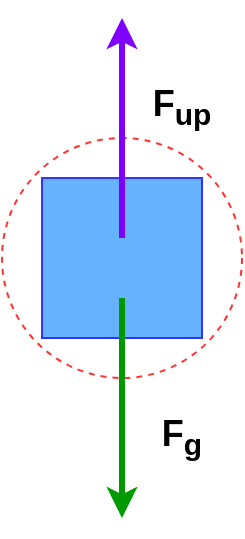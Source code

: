<mxGraphModel dx="356" dy="324" grid="1" gridSize="10" guides="1" tooltips="1" connect="1" arrows="1" fold="1" page="1" pageScale="1" pageWidth="600" pageHeight="600" background="#ffffff"><root><mxCell id="0"/><mxCell id="1" parent="0"/><mxCell id="2" value="" style="whiteSpace=wrap;html=1;aspect=fixed;strokeColor=#3333FF;fillColor=#66B2FF;" vertex="1" parent="1"><mxGeometry x="250" y="240" width="80" height="80" as="geometry"/></mxCell><mxCell id="3" value="" style="ellipse;whiteSpace=wrap;html=1;aspect=fixed;strokeColor=#FF3333;fillColor=none;dashed=1;" vertex="1" parent="1"><mxGeometry x="230" y="220" width="120" height="120" as="geometry"/></mxCell><mxCell id="4" value="" style="endArrow=classic;html=1;strokeWidth=3;strokeColor=#009900;" edge="1" parent="1"><mxGeometry width="50" height="50" relative="1" as="geometry"><mxPoint x="290" y="300" as="sourcePoint"/><mxPoint x="290" y="410" as="targetPoint"/></mxGeometry></mxCell><mxCell id="5" value="" style="endArrow=classic;html=1;strokeWidth=3;strokeColor=#7F00FF;" edge="1" parent="1"><mxGeometry width="50" height="50" relative="1" as="geometry"><mxPoint x="290" y="270" as="sourcePoint"/><mxPoint x="290" y="160" as="targetPoint"/></mxGeometry></mxCell><mxCell id="6" value="&lt;b&gt;&lt;font style=&quot;font-size: 18px&quot;&gt;F&lt;sub&gt;up&lt;/sub&gt;&lt;/font&gt;&lt;/b&gt;" style="text;html=1;strokeColor=none;fillColor=none;align=center;verticalAlign=middle;whiteSpace=wrap;rounded=0;dashed=1;" vertex="1" parent="1"><mxGeometry x="300" y="190" width="40" height="30" as="geometry"/></mxCell><mxCell id="11" value="&lt;b&gt;&lt;font style=&quot;font-size: 18px&quot;&gt;F&lt;sub&gt;g&lt;/sub&gt;&lt;br&gt;&lt;/font&gt;&lt;/b&gt;" style="text;html=1;strokeColor=none;fillColor=none;align=center;verticalAlign=middle;whiteSpace=wrap;rounded=0;dashed=1;" vertex="1" parent="1"><mxGeometry x="300" y="360" width="40" height="20" as="geometry"/></mxCell></root></mxGraphModel>